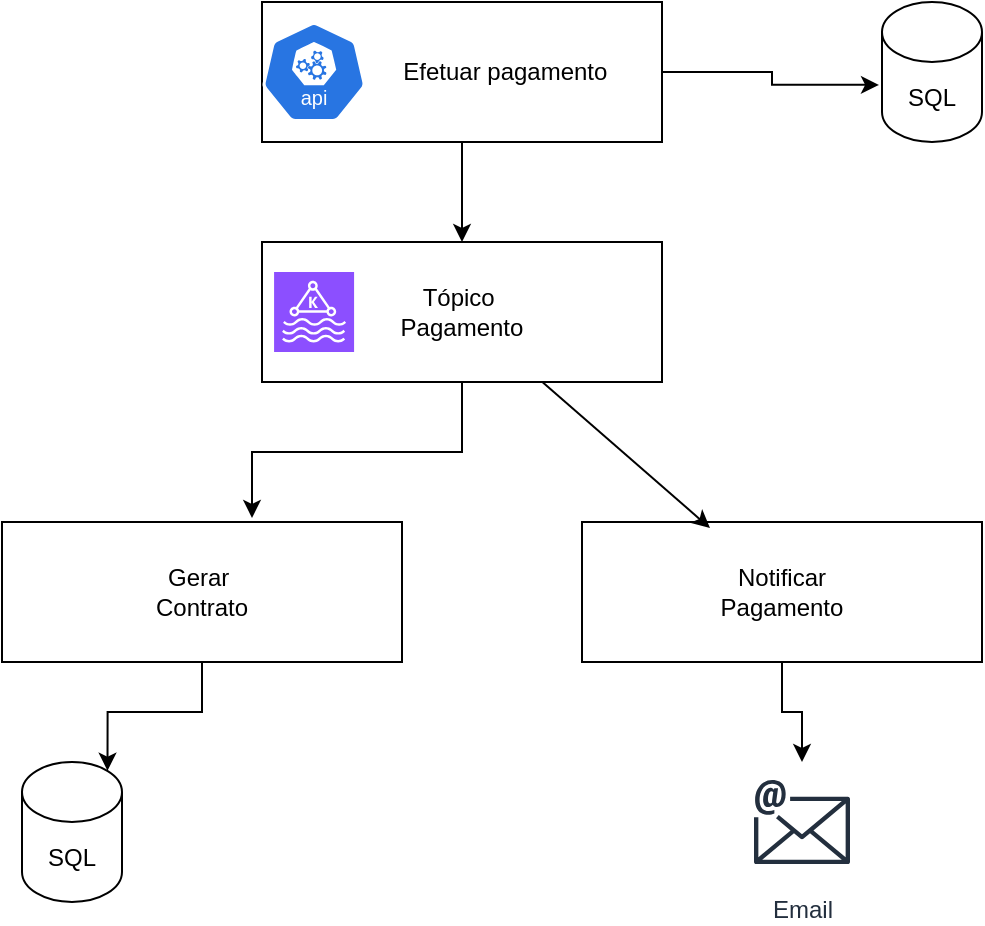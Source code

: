 <mxfile version="26.2.14">
  <diagram name="Página-1" id="SAZ3PyA_UbpgVHjmQ9m2">
    <mxGraphModel dx="802" dy="486" grid="1" gridSize="10" guides="1" tooltips="1" connect="1" arrows="1" fold="1" page="1" pageScale="1" pageWidth="827" pageHeight="1169" math="0" shadow="0">
      <root>
        <mxCell id="0" />
        <mxCell id="1" parent="0" />
        <mxCell id="jZbSrkcyQa67GuuQDNa2-19" style="edgeStyle=orthogonalEdgeStyle;rounded=0;orthogonalLoop=1;jettySize=auto;html=1;entryX=0.5;entryY=0;entryDx=0;entryDy=0;" edge="1" parent="1" source="jZbSrkcyQa67GuuQDNa2-1" target="jZbSrkcyQa67GuuQDNa2-13">
          <mxGeometry relative="1" as="geometry" />
        </mxCell>
        <mxCell id="jZbSrkcyQa67GuuQDNa2-1" value="&amp;nbsp; &amp;nbsp; &amp;nbsp; &amp;nbsp; &amp;nbsp; &amp;nbsp; &amp;nbsp;Efetuar pagamento" style="rounded=0;whiteSpace=wrap;html=1;" vertex="1" parent="1">
          <mxGeometry x="190" y="50" width="200" height="70" as="geometry" />
        </mxCell>
        <mxCell id="jZbSrkcyQa67GuuQDNa2-6" value="SQL" style="shape=cylinder3;whiteSpace=wrap;html=1;boundedLbl=1;backgroundOutline=1;size=15;" vertex="1" parent="1">
          <mxGeometry x="500" y="50" width="50" height="70" as="geometry" />
        </mxCell>
        <mxCell id="jZbSrkcyQa67GuuQDNa2-7" style="edgeStyle=orthogonalEdgeStyle;rounded=0;orthogonalLoop=1;jettySize=auto;html=1;entryX=-0.03;entryY=0.592;entryDx=0;entryDy=0;entryPerimeter=0;" edge="1" parent="1" source="jZbSrkcyQa67GuuQDNa2-1" target="jZbSrkcyQa67GuuQDNa2-6">
          <mxGeometry relative="1" as="geometry" />
        </mxCell>
        <mxCell id="jZbSrkcyQa67GuuQDNa2-12" value="" style="aspect=fixed;sketch=0;html=1;dashed=0;whitespace=wrap;verticalLabelPosition=bottom;verticalAlign=top;fillColor=#2875E2;strokeColor=#ffffff;points=[[0.005,0.63,0],[0.1,0.2,0],[0.9,0.2,0],[0.5,0,0],[0.995,0.63,0],[0.72,0.99,0],[0.5,1,0],[0.28,0.99,0]];shape=mxgraph.kubernetes.icon2;kubernetesLabel=1;prIcon=api" vertex="1" parent="1">
          <mxGeometry x="190" y="60" width="52.08" height="50" as="geometry" />
        </mxCell>
        <mxCell id="jZbSrkcyQa67GuuQDNa2-13" value="Tópico&amp;nbsp;&lt;div&gt;Pagamento&lt;/div&gt;" style="rounded=0;whiteSpace=wrap;html=1;" vertex="1" parent="1">
          <mxGeometry x="190" y="170" width="200" height="70" as="geometry" />
        </mxCell>
        <mxCell id="jZbSrkcyQa67GuuQDNa2-14" value="Gerar&amp;nbsp;&lt;div&gt;Contrato&lt;/div&gt;" style="rounded=0;whiteSpace=wrap;html=1;" vertex="1" parent="1">
          <mxGeometry x="60" y="310" width="200" height="70" as="geometry" />
        </mxCell>
        <mxCell id="jZbSrkcyQa67GuuQDNa2-22" style="edgeStyle=orthogonalEdgeStyle;rounded=0;orthogonalLoop=1;jettySize=auto;html=1;" edge="1" parent="1" source="jZbSrkcyQa67GuuQDNa2-15" target="jZbSrkcyQa67GuuQDNa2-21">
          <mxGeometry relative="1" as="geometry" />
        </mxCell>
        <mxCell id="jZbSrkcyQa67GuuQDNa2-15" value="Notificar&lt;div&gt;Pagamento&lt;/div&gt;" style="rounded=0;whiteSpace=wrap;html=1;" vertex="1" parent="1">
          <mxGeometry x="350" y="310" width="200" height="70" as="geometry" />
        </mxCell>
        <mxCell id="jZbSrkcyQa67GuuQDNa2-16" value="SQL" style="shape=cylinder3;whiteSpace=wrap;html=1;boundedLbl=1;backgroundOutline=1;size=15;" vertex="1" parent="1">
          <mxGeometry x="70" y="430" width="50" height="70" as="geometry" />
        </mxCell>
        <mxCell id="jZbSrkcyQa67GuuQDNa2-17" style="edgeStyle=orthogonalEdgeStyle;rounded=0;orthogonalLoop=1;jettySize=auto;html=1;entryX=0.855;entryY=0;entryDx=0;entryDy=4.35;entryPerimeter=0;" edge="1" parent="1" source="jZbSrkcyQa67GuuQDNa2-14" target="jZbSrkcyQa67GuuQDNa2-16">
          <mxGeometry relative="1" as="geometry" />
        </mxCell>
        <mxCell id="jZbSrkcyQa67GuuQDNa2-18" value="" style="sketch=0;points=[[0,0,0],[0.25,0,0],[0.5,0,0],[0.75,0,0],[1,0,0],[0,1,0],[0.25,1,0],[0.5,1,0],[0.75,1,0],[1,1,0],[0,0.25,0],[0,0.5,0],[0,0.75,0],[1,0.25,0],[1,0.5,0],[1,0.75,0]];outlineConnect=0;fontColor=#232F3E;fillColor=#8C4FFF;strokeColor=#ffffff;dashed=0;verticalLabelPosition=bottom;verticalAlign=top;align=center;html=1;fontSize=12;fontStyle=0;aspect=fixed;shape=mxgraph.aws4.resourceIcon;resIcon=mxgraph.aws4.managed_streaming_for_kafka;" vertex="1" parent="1">
          <mxGeometry x="196.04" y="185" width="40" height="40" as="geometry" />
        </mxCell>
        <mxCell id="jZbSrkcyQa67GuuQDNa2-20" style="edgeStyle=orthogonalEdgeStyle;rounded=0;orthogonalLoop=1;jettySize=auto;html=1;entryX=0.625;entryY=-0.029;entryDx=0;entryDy=0;entryPerimeter=0;" edge="1" parent="1" source="jZbSrkcyQa67GuuQDNa2-13" target="jZbSrkcyQa67GuuQDNa2-14">
          <mxGeometry relative="1" as="geometry" />
        </mxCell>
        <mxCell id="jZbSrkcyQa67GuuQDNa2-21" value="Email" style="sketch=0;outlineConnect=0;fontColor=#232F3E;gradientColor=none;strokeColor=#232F3E;fillColor=#ffffff;dashed=0;verticalLabelPosition=bottom;verticalAlign=top;align=center;html=1;fontSize=12;fontStyle=0;aspect=fixed;shape=mxgraph.aws4.resourceIcon;resIcon=mxgraph.aws4.email;" vertex="1" parent="1">
          <mxGeometry x="430" y="430" width="60" height="60" as="geometry" />
        </mxCell>
        <mxCell id="jZbSrkcyQa67GuuQDNa2-23" value="" style="endArrow=classic;html=1;rounded=0;entryX=0.32;entryY=0.043;entryDx=0;entryDy=0;entryPerimeter=0;" edge="1" parent="1" source="jZbSrkcyQa67GuuQDNa2-13" target="jZbSrkcyQa67GuuQDNa2-15">
          <mxGeometry width="50" height="50" relative="1" as="geometry">
            <mxPoint x="390" y="280" as="sourcePoint" />
            <mxPoint x="440" y="230" as="targetPoint" />
          </mxGeometry>
        </mxCell>
      </root>
    </mxGraphModel>
  </diagram>
</mxfile>
